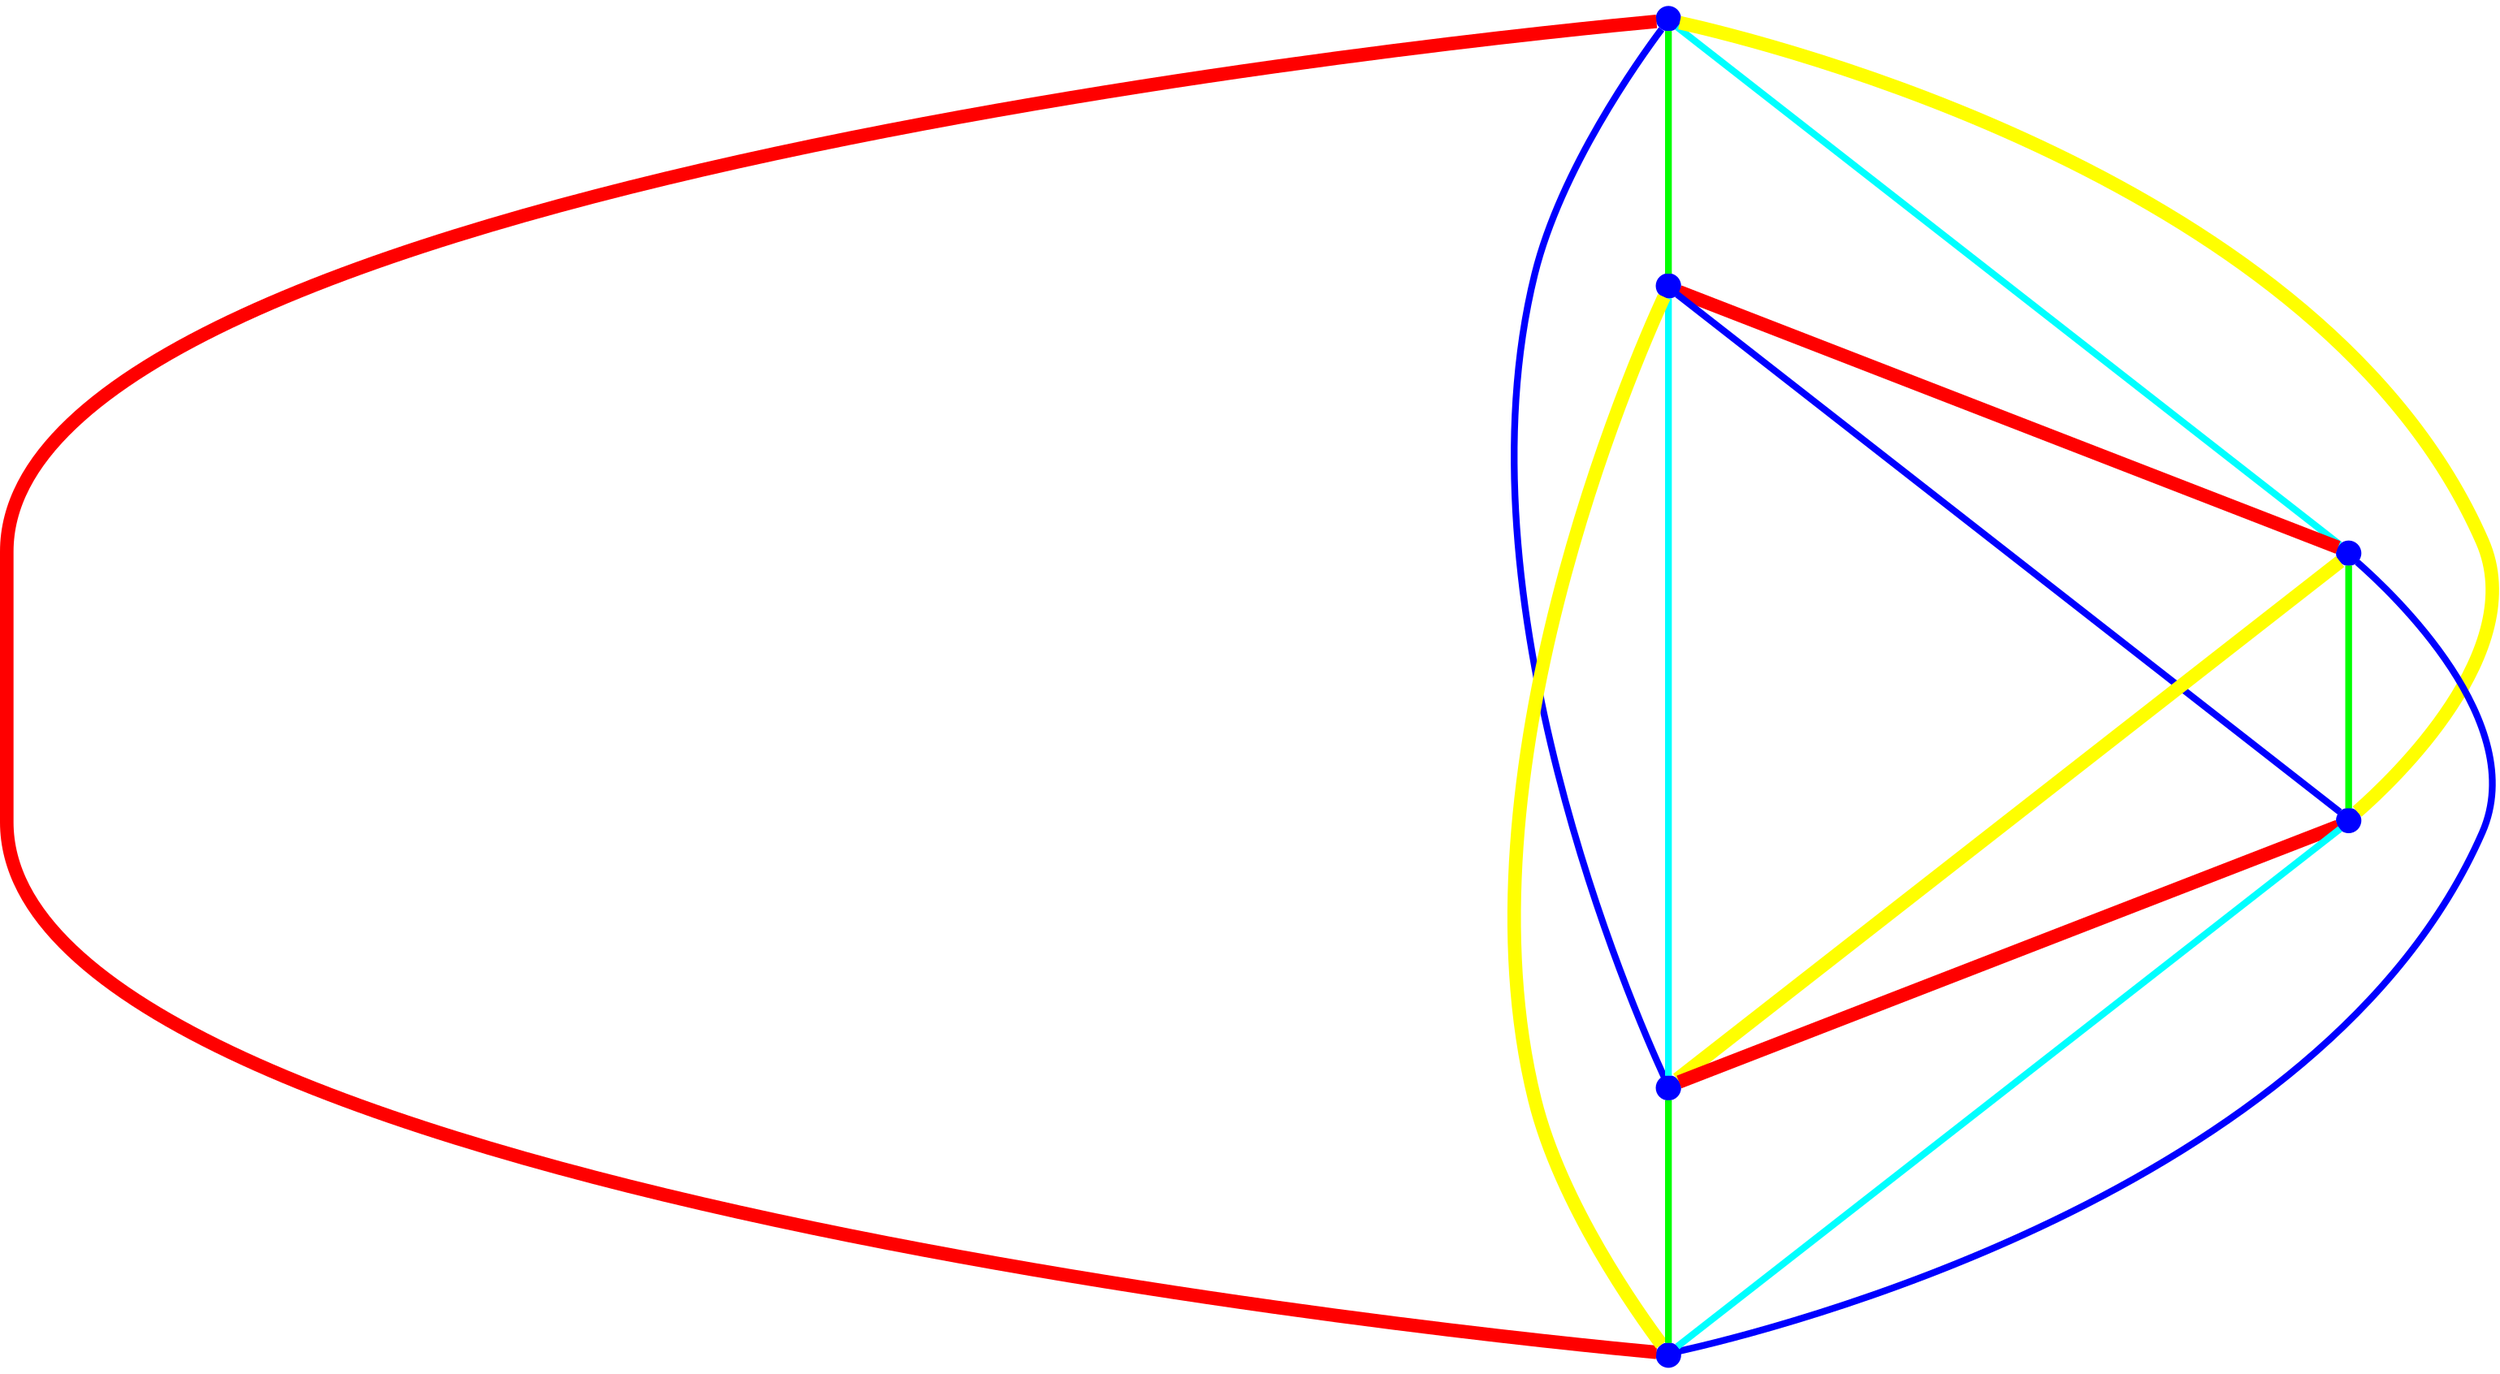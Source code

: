 graph {
ranksep=2
nodesep=2
node [label="" shape=circle style=filled fixedsize=true color=blue fillcolor=blue width=0.2];
"1" -- "2" [style="solid",penwidth="4",color="green"];
"1" -- "3" [style="solid",penwidth="4",color="cyan"];
"1" -- "4" [style="solid",penwidth="8",color="yellow"];
"1" -- "5" [style="solid",penwidth="4",color="blue"];
"1" -- "6" [style="solid",penwidth="8",color="red"];
"2" -- "3" [style="solid",penwidth="8",color="red"];
"2" -- "4" [style="solid",penwidth="4",color="blue"];
"2" -- "5" [style="solid",penwidth="4",color="cyan"];
"2" -- "6" [style="solid",penwidth="8",color="yellow"];
"3" -- "4" [style="solid",penwidth="4",color="green"];
"3" -- "5" [style="solid",penwidth="8",color="yellow"];
"3" -- "6" [style="solid",penwidth="4",color="blue"];
"4" -- "5" [style="solid",penwidth="8",color="red"];
"4" -- "6" [style="solid",penwidth="4",color="cyan"];
"5" -- "6" [style="solid",penwidth="4",color="green"];
}
